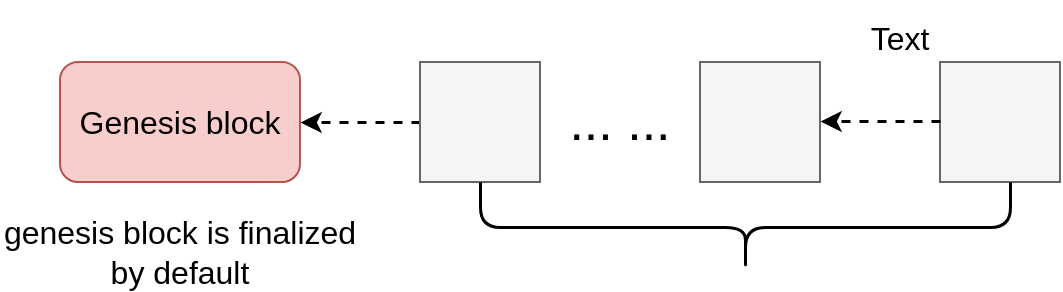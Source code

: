 <mxfile version="20.4.0" type="github">
  <diagram id="e_GVeQvCEYZNv5Ry_eUx" name="Page-1">
    <mxGraphModel dx="2276" dy="794" grid="1" gridSize="10" guides="1" tooltips="1" connect="1" arrows="1" fold="1" page="1" pageScale="1" pageWidth="850" pageHeight="1100" math="0" shadow="0">
      <root>
        <mxCell id="0" />
        <mxCell id="1" parent="0" />
        <mxCell id="bRSF81AHw8m8qIP1f-14-1" value="&lt;font style=&quot;font-size: 16px;&quot;&gt;Genesis block&lt;/font&gt;" style="rounded=1;whiteSpace=wrap;html=1;fillColor=#f8cecc;strokeColor=#b85450;" vertex="1" parent="1">
          <mxGeometry y="380" width="120" height="60" as="geometry" />
        </mxCell>
        <mxCell id="bRSF81AHw8m8qIP1f-14-2" value="genesis block is finalized by default" style="text;html=1;strokeColor=none;fillColor=none;align=center;verticalAlign=middle;whiteSpace=wrap;rounded=0;fontSize=16;" vertex="1" parent="1">
          <mxGeometry x="-30" y="470" width="180" height="10" as="geometry" />
        </mxCell>
        <mxCell id="bRSF81AHw8m8qIP1f-14-8" value="" style="edgeStyle=orthogonalEdgeStyle;rounded=0;orthogonalLoop=1;jettySize=auto;html=1;strokeWidth=1.5;fontSize=16;dashed=1;" edge="1" parent="1" source="bRSF81AHw8m8qIP1f-14-3" target="bRSF81AHw8m8qIP1f-14-1">
          <mxGeometry relative="1" as="geometry" />
        </mxCell>
        <mxCell id="bRSF81AHw8m8qIP1f-14-3" value="" style="whiteSpace=wrap;html=1;aspect=fixed;fontSize=16;fillColor=#f5f5f5;fontColor=#333333;strokeColor=#666666;" vertex="1" parent="1">
          <mxGeometry x="180" y="380" width="60" height="60" as="geometry" />
        </mxCell>
        <mxCell id="bRSF81AHw8m8qIP1f-14-5" value="" style="whiteSpace=wrap;html=1;aspect=fixed;fontSize=16;fillColor=#f5f5f5;fontColor=#333333;strokeColor=#666666;" vertex="1" parent="1">
          <mxGeometry x="320" y="380" width="60" height="60" as="geometry" />
        </mxCell>
        <mxCell id="bRSF81AHw8m8qIP1f-14-6" value="" style="whiteSpace=wrap;html=1;aspect=fixed;fontSize=16;fillColor=#f5f5f5;fontColor=#333333;strokeColor=#666666;" vertex="1" parent="1">
          <mxGeometry x="440" y="380" width="60" height="60" as="geometry" />
        </mxCell>
        <mxCell id="bRSF81AHw8m8qIP1f-14-9" value="" style="edgeStyle=orthogonalEdgeStyle;rounded=0;orthogonalLoop=1;jettySize=auto;html=1;strokeWidth=1.5;fontSize=16;dashed=1;" edge="1" parent="1">
          <mxGeometry relative="1" as="geometry">
            <mxPoint x="440" y="409.5" as="sourcePoint" />
            <mxPoint x="380" y="409.5" as="targetPoint" />
          </mxGeometry>
        </mxCell>
        <mxCell id="bRSF81AHw8m8qIP1f-14-10" value="&lt;font style=&quot;font-size: 26px;&quot;&gt;... ...&lt;/font&gt;" style="text;html=1;strokeColor=none;fillColor=none;align=center;verticalAlign=middle;whiteSpace=wrap;rounded=0;fontSize=16;" vertex="1" parent="1">
          <mxGeometry x="250" y="395" width="60" height="30" as="geometry" />
        </mxCell>
        <mxCell id="bRSF81AHw8m8qIP1f-14-11" value="" style="shape=curlyBracket;whiteSpace=wrap;html=1;rounded=1;flipH=1;fontSize=26;rotation=90;strokeWidth=1.5;" vertex="1" parent="1">
          <mxGeometry x="320" y="330" width="45" height="265" as="geometry" />
        </mxCell>
        <mxCell id="bRSF81AHw8m8qIP1f-14-12" value="&lt;font style=&quot;font-size: 16px;&quot;&gt;Text&lt;/font&gt;" style="text;html=1;strokeColor=none;fillColor=none;align=center;verticalAlign=middle;whiteSpace=wrap;rounded=0;strokeWidth=1.5;fontSize=26;" vertex="1" parent="1">
          <mxGeometry x="390" y="350" width="60" height="30" as="geometry" />
        </mxCell>
      </root>
    </mxGraphModel>
  </diagram>
</mxfile>
